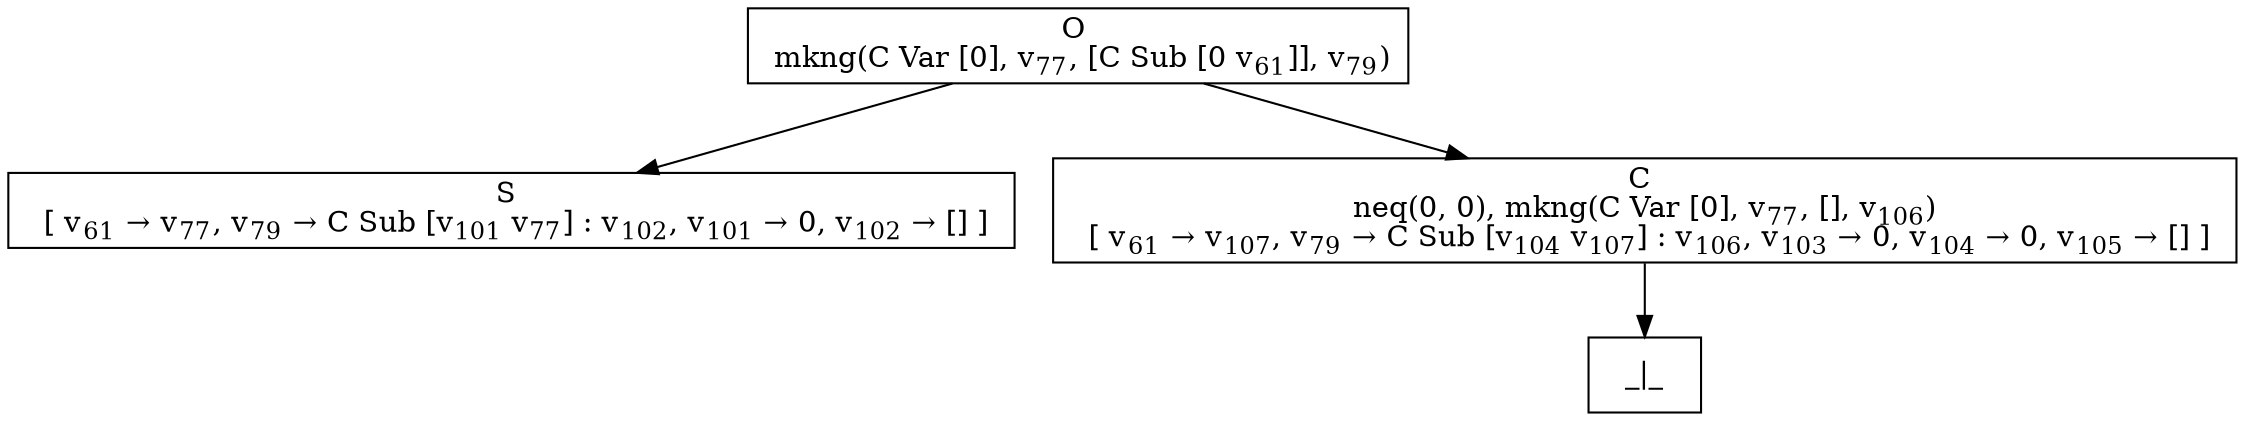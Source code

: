 digraph {
    graph [rankdir=TB
          ,bgcolor=transparent];
    node [shape=box
         ,fillcolor=white
         ,style=filled];
    0 [label=<O <BR/> mkng(C Var [0], v<SUB>77</SUB>, [C Sub [0 v<SUB>61</SUB>]], v<SUB>79</SUB>)>];
    1 [label=<S <BR/>  [ v<SUB>61</SUB> &rarr; v<SUB>77</SUB>, v<SUB>79</SUB> &rarr; C Sub [v<SUB>101</SUB> v<SUB>77</SUB>] : v<SUB>102</SUB>, v<SUB>101</SUB> &rarr; 0, v<SUB>102</SUB> &rarr; [] ] >];
    2 [label=<C <BR/> neq(0, 0), mkng(C Var [0], v<SUB>77</SUB>, [], v<SUB>106</SUB>) <BR/>  [ v<SUB>61</SUB> &rarr; v<SUB>107</SUB>, v<SUB>79</SUB> &rarr; C Sub [v<SUB>104</SUB> v<SUB>107</SUB>] : v<SUB>106</SUB>, v<SUB>103</SUB> &rarr; 0, v<SUB>104</SUB> &rarr; 0, v<SUB>105</SUB> &rarr; [] ] >];
    3 [label=<_|_>];
    0 -> 1 [label=""];
    0 -> 2 [label=""];
    2 -> 3 [label=""];
}